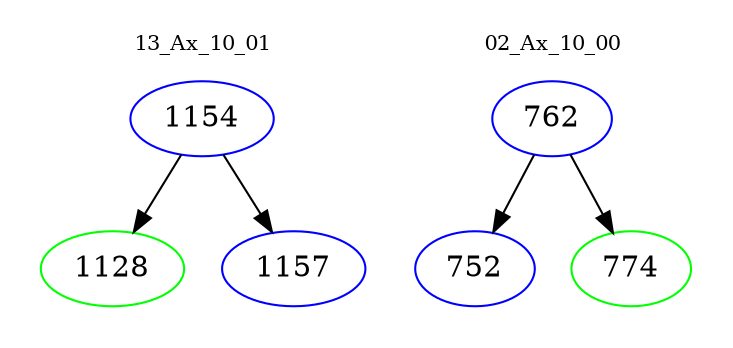 digraph{
subgraph cluster_0 {
color = white
label = "13_Ax_10_01";
fontsize=10;
T0_1154 [label="1154", color="blue"]
T0_1154 -> T0_1128 [color="black"]
T0_1128 [label="1128", color="green"]
T0_1154 -> T0_1157 [color="black"]
T0_1157 [label="1157", color="blue"]
}
subgraph cluster_1 {
color = white
label = "02_Ax_10_00";
fontsize=10;
T1_762 [label="762", color="blue"]
T1_762 -> T1_752 [color="black"]
T1_752 [label="752", color="blue"]
T1_762 -> T1_774 [color="black"]
T1_774 [label="774", color="green"]
}
}
